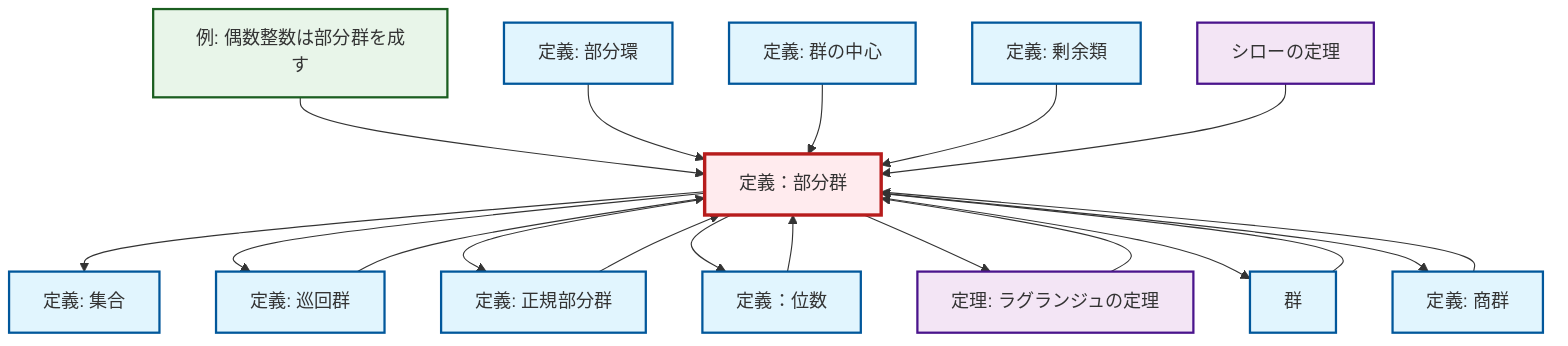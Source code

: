 graph TD
    classDef definition fill:#e1f5fe,stroke:#01579b,stroke-width:2px
    classDef theorem fill:#f3e5f5,stroke:#4a148c,stroke-width:2px
    classDef axiom fill:#fff3e0,stroke:#e65100,stroke-width:2px
    classDef example fill:#e8f5e9,stroke:#1b5e20,stroke-width:2px
    classDef current fill:#ffebee,stroke:#b71c1c,stroke-width:3px
    def-subgroup["定義：部分群"]:::definition
    def-normal-subgroup["定義: 正規部分群"]:::definition
    thm-sylow["シローの定理"]:::theorem
    thm-lagrange["定理: ラグランジュの定理"]:::theorem
    def-center-of-group["定義: 群の中心"]:::definition
    def-order["定義：位数"]:::definition
    def-coset["定義: 剰余類"]:::definition
    def-cyclic-group["定義: 巡回群"]:::definition
    def-set["定義: 集合"]:::definition
    def-quotient-group["定義: 商群"]:::definition
    def-subring["定義: 部分環"]:::definition
    ex-even-integers-subgroup["例: 偶数整数は部分群を成す"]:::example
    def-group["群"]:::definition
    def-subgroup --> def-set
    def-subgroup --> def-cyclic-group
    def-quotient-group --> def-subgroup
    def-subgroup --> def-normal-subgroup
    ex-even-integers-subgroup --> def-subgroup
    thm-lagrange --> def-subgroup
    def-order --> def-subgroup
    def-subring --> def-subgroup
    def-center-of-group --> def-subgroup
    def-subgroup --> def-order
    def-coset --> def-subgroup
    def-cyclic-group --> def-subgroup
    thm-sylow --> def-subgroup
    def-subgroup --> thm-lagrange
    def-subgroup --> def-group
    def-normal-subgroup --> def-subgroup
    def-group --> def-subgroup
    def-subgroup --> def-quotient-group
    class def-subgroup current